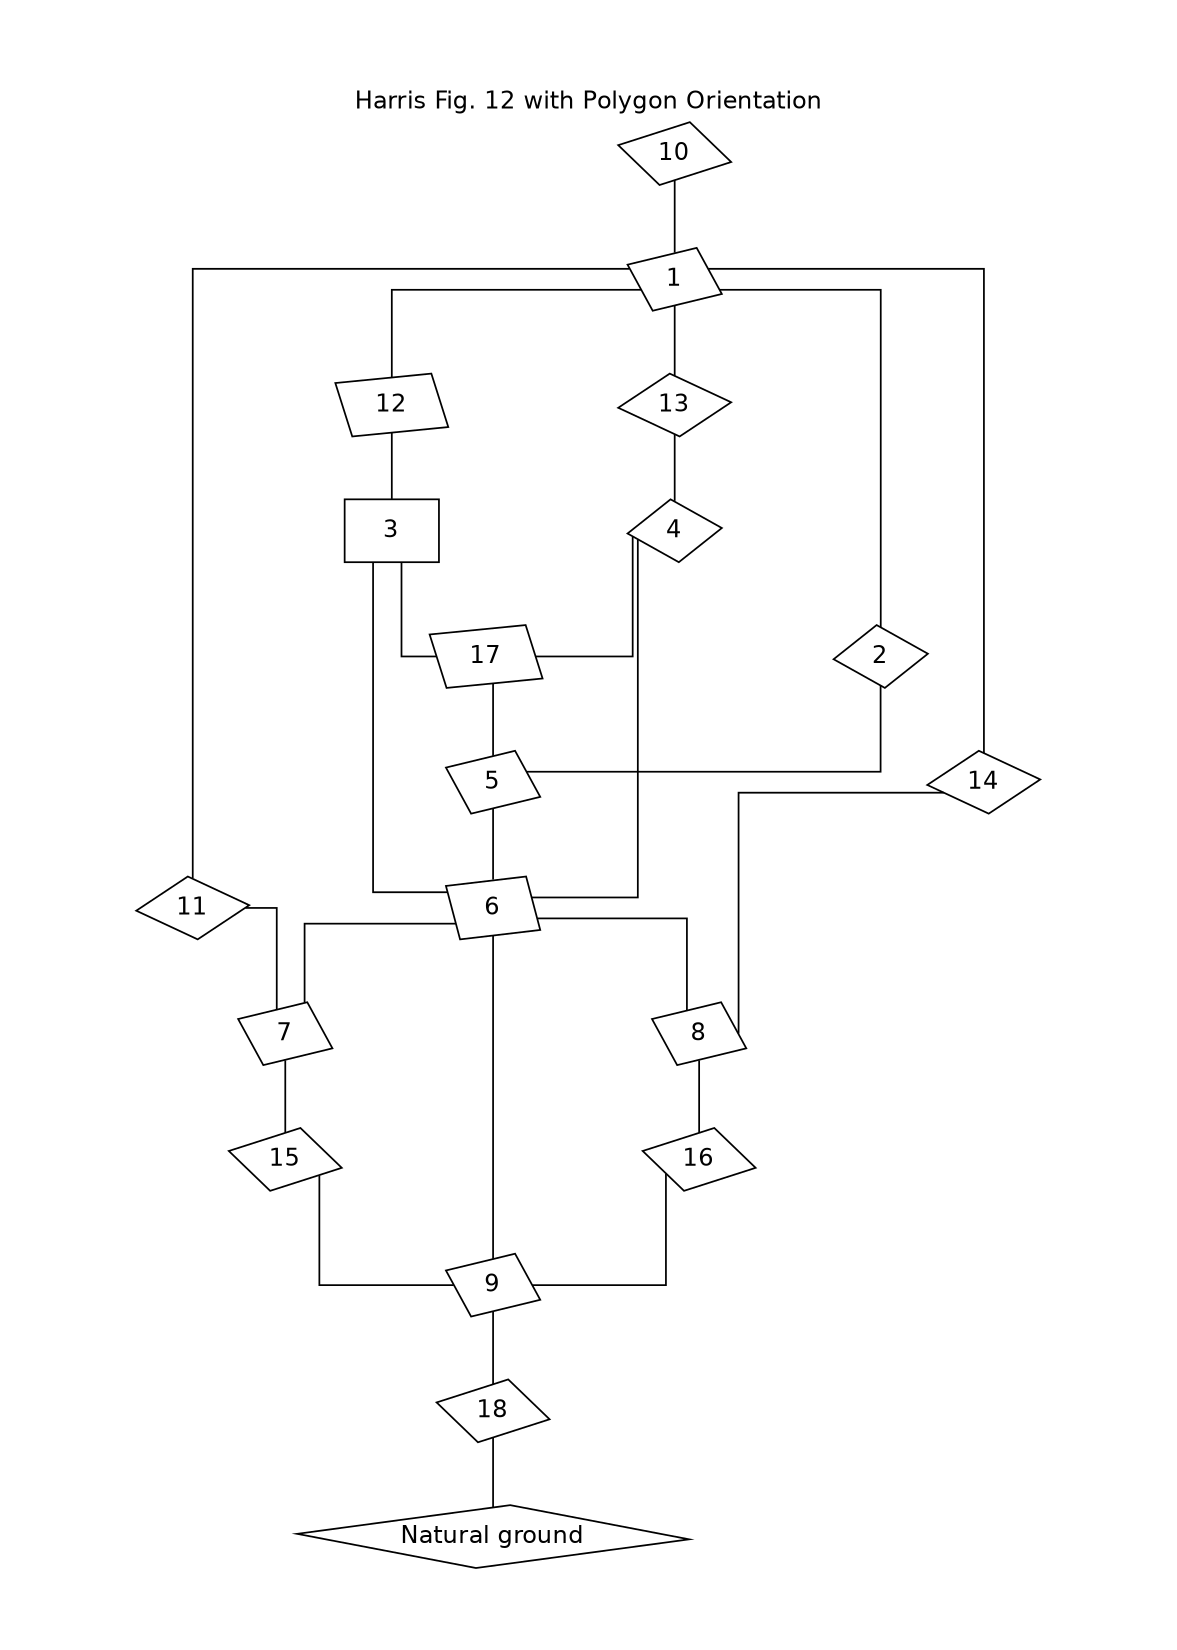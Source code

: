 digraph to_dot {
  style="filled";
  dpi="96";
  margin="0.5,0.5";
  bgcolor="/x11/white";
  fontname="Helvetica";
  fontsize="14.0";
  fontcolor="/x11/black";
  splines="ortho";
  page="7,5";
  size="6,4!";
  ratio="auto";
  URL="http://tsdye.github.io/harris-matrix/";
  label="Harris Fig. 12 with Polygon Orientation";
  labelloc="t";
  "1" [shape="polygon"] [style="filled"] [fontname="Helvetica"] [fontsize="14.0"] [color="/x11/black"] [fillcolor="/x11/white"] [fontcolor="/x11/black"] [penwidth="1.0"] [skew="0.0"] [sides="4"] [orientation="20.0"] [distortion="0.0"] [URL="[[http://harris-matrix.tsdye.com/img/fig12-1.png]]"];
  "2" [shape="polygon"] [style="filled"] [fontname="Helvetica"] [fontsize="14.0"] [color="/x11/black"] [fillcolor="/x11/white"] [fontcolor="/x11/black"] [penwidth="1.0"] [skew="0.0"] [sides="4"] [orientation="50.0"] [distortion="0.0"] [URL="[[http://harris-matrix.tsdye.com/img/fig12-2.png]]"];
  "3" [shape="polygon"] [style="filled"] [fontname="Helvetica"] [fontsize="14.0"] [color="/x11/black"] [fillcolor="/x11/white"] [fontcolor="/x11/black"] [penwidth="1.0"] [skew="0.0"] [sides="4"] [orientation="0.0"] [distortion="0.0"] [URL="[[http://harris-matrix.tsdye.com/img/fig12-3.png]]"];
  "4" [shape="polygon"] [style="filled"] [fontname="Helvetica"] [fontsize="14.0"] [color="/x11/black"] [fillcolor="/x11/white"] [fontcolor="/x11/black"] [penwidth="1.0"] [skew="0.0"] [sides="4"] [orientation="50.0"] [distortion="0.0"] [URL="[[http://harris-matrix.tsdye.com/img/fig12-4.png]]"];
  "5" [shape="polygon"] [style="filled"] [fontname="Helvetica"] [fontsize="14.0"] [color="/x11/black"] [fillcolor="/x11/white"] [fontcolor="/x11/black"] [penwidth="1.0"] [skew="0.0"] [sides="4"] [orientation="20.0"] [distortion="0.0"] [URL="[[http://harris-matrix.tsdye.com/img/fig12-5.png]]"];
  "6" [shape="polygon"] [style="filled"] [fontname="Helvetica"] [fontsize="14.0"] [color="/x11/black"] [fillcolor="/x11/white"] [fontcolor="/x11/black"] [penwidth="1.0"] [skew="0.0"] [sides="4"] [orientation="10.0"] [distortion="0.0"] [URL="[[http://harris-matrix.tsdye.com/img/fig12-6.png]]"];
  "7" [shape="polygon"] [style="filled"] [fontname="Helvetica"] [fontsize="14.0"] [color="/x11/black"] [fillcolor="/x11/white"] [fontcolor="/x11/black"] [penwidth="1.0"] [skew="0.0"] [sides="4"] [orientation="20.0"] [distortion="0.0"] [URL="[[http://harris-matrix.tsdye.com/img/fig12-7.png]]"];
  "8" [shape="polygon"] [style="filled"] [fontname="Helvetica"] [fontsize="14.0"] [color="/x11/black"] [fillcolor="/x11/white"] [fontcolor="/x11/black"] [penwidth="1.0"] [skew="0.0"] [sides="4"] [orientation="20.0"] [distortion="0.0"] [URL="[[http://harris-matrix.tsdye.com/img/fig12-8.png]]"];
  "9" [shape="polygon"] [style="filled"] [fontname="Helvetica"] [fontsize="14.0"] [color="/x11/black"] [fillcolor="/x11/white"] [fontcolor="/x11/black"] [penwidth="1.0"] [skew="0.0"] [sides="4"] [orientation="20.0"] [distortion="0.0"] [URL="[[http://harris-matrix.tsdye.com/img/fig12-9.png]]"];
  "Natural ground" [shape="polygon"] [style="filled"] [fontname="Helvetica"] [fontsize="14.0"] [color="/x11/black"] [fillcolor="/x11/white"] [fontcolor="/x11/black"] [penwidth="1.0"] [skew="0.0"] [sides="4"] [orientation="40.0"] [distortion="0.0"] [URL="[[http://harris-matrix.tsdye.com/img/fig12-natural-ground.png]]"];
  "10" [shape="polygon"] [style="filled"] [fontname="Helvetica"] [fontsize="14.0"] [color="/x11/black"] [fillcolor="/x11/white"] [fontcolor="/x11/black"] [penwidth="1.0"] [skew="0.0"] [sides="4"] [orientation="30.000002"] [distortion="0.0"] [URL="http://tsdye.github.io/harris-matrix/"];
  "11" [shape="polygon"] [style="filled"] [fontname="Helvetica"] [fontsize="14.0"] [color="/x11/black"] [fillcolor="/x11/white"] [fontcolor="/x11/black"] [penwidth="1.0"] [skew="0.0"] [sides="4"] [orientation="50.0"] [distortion="0.0"] [URL="http://tsdye.github.io/harris-matrix/"];
  "12" [shape="polygon"] [style="filled"] [fontname="Helvetica"] [fontsize="14.0"] [color="/x11/black"] [fillcolor="/x11/white"] [fontcolor="/x11/black"] [penwidth="1.0"] [skew="0.0"] [sides="4"] [orientation="10.0"] [distortion="0.0"] [URL="http://tsdye.github.io/harris-matrix/"];
  "13" [shape="polygon"] [style="filled"] [fontname="Helvetica"] [fontsize="14.0"] [color="/x11/black"] [fillcolor="/x11/white"] [fontcolor="/x11/black"] [penwidth="1.0"] [skew="0.0"] [sides="4"] [orientation="50.0"] [distortion="0.0"] [URL="http://tsdye.github.io/harris-matrix/"];
  "14" [shape="polygon"] [style="filled"] [fontname="Helvetica"] [fontsize="14.0"] [color="/x11/black"] [fillcolor="/x11/white"] [fontcolor="/x11/black"] [penwidth="1.0"] [skew="0.0"] [sides="4"] [orientation="50.0"] [distortion="0.0"] [URL="http://tsdye.github.io/harris-matrix/"];
  "15" [shape="polygon"] [style="filled"] [fontname="Helvetica"] [fontsize="14.0"] [color="/x11/black"] [fillcolor="/x11/white"] [fontcolor="/x11/black"] [penwidth="1.0"] [skew="0.0"] [sides="4"] [orientation="30.000002"] [distortion="0.0"] [URL="http://tsdye.github.io/harris-matrix/"];
  "16" [shape="polygon"] [style="filled"] [fontname="Helvetica"] [fontsize="14.0"] [color="/x11/black"] [fillcolor="/x11/white"] [fontcolor="/x11/black"] [penwidth="1.0"] [skew="0.0"] [sides="4"] [orientation="30.000002"] [distortion="0.0"] [URL="http://tsdye.github.io/harris-matrix/"];
  "17" [shape="polygon"] [style="filled"] [fontname="Helvetica"] [fontsize="14.0"] [color="/x11/black"] [fillcolor="/x11/white"] [fontcolor="/x11/black"] [penwidth="1.0"] [skew="0.0"] [sides="4"] [orientation="10.0"] [distortion="0.0"] [URL="http://tsdye.github.io/harris-matrix/"];
  "18" [shape="polygon"] [style="filled"] [fontname="Helvetica"] [fontsize="14.0"] [color="/x11/black"] [fillcolor="/x11/white"] [fontcolor="/x11/black"] [penwidth="1.0"] [skew="0.0"] [sides="4"] [orientation="30.000002"] [distortion="0.0"] [URL="http://tsdye.github.io/harris-matrix/"];
 "1" -> "2"  [style="solid"] [arrowhead="none"] [color="/x11/black"] [fontname="Helvetica"] [fontsize="14.0"] [fontcolor="/x11/black"] [penwidth="1.0"] [URL="http://tsdye.github.io/harris-matrix/"];
 "1" -> "11"  [style="solid"] [arrowhead="none"] [color="/x11/black"] [fontname="Helvetica"] [fontsize="14.0"] [fontcolor="/x11/black"] [penwidth="1.0"] [URL="http://tsdye.github.io/harris-matrix/"];
 "1" -> "12"  [style="solid"] [arrowhead="none"] [color="/x11/black"] [fontname="Helvetica"] [fontsize="14.0"] [fontcolor="/x11/black"] [penwidth="1.0"] [URL="http://tsdye.github.io/harris-matrix/"];
 "1" -> "13"  [style="solid"] [arrowhead="none"] [color="/x11/black"] [fontname="Helvetica"] [fontsize="14.0"] [fontcolor="/x11/black"] [penwidth="1.0"] [URL="http://tsdye.github.io/harris-matrix/"];
 "1" -> "14"  [style="solid"] [arrowhead="none"] [color="/x11/black"] [fontname="Helvetica"] [fontsize="14.0"] [fontcolor="/x11/black"] [penwidth="1.0"] [URL="http://tsdye.github.io/harris-matrix/"];
 "2" -> "5"  [style="solid"] [arrowhead="none"] [color="/x11/black"] [fontname="Helvetica"] [fontsize="14.0"] [fontcolor="/x11/black"] [penwidth="1.0"] [URL="http://tsdye.github.io/harris-matrix/"];
 "3" -> "6"  [style="solid"] [arrowhead="none"] [color="/x11/black"] [fontname="Helvetica"] [fontsize="14.0"] [fontcolor="/x11/black"] [penwidth="1.0"] [URL="http://tsdye.github.io/harris-matrix/"];
 "3" -> "17"  [style="solid"] [arrowhead="none"] [color="/x11/black"] [fontname="Helvetica"] [fontsize="14.0"] [fontcolor="/x11/black"] [penwidth="1.0"] [URL="http://tsdye.github.io/harris-matrix/"];
 "4" -> "6"  [style="solid"] [arrowhead="none"] [color="/x11/black"] [fontname="Helvetica"] [fontsize="14.0"] [fontcolor="/x11/black"] [penwidth="1.0"] [URL="http://tsdye.github.io/harris-matrix/"];
 "4" -> "17"  [style="solid"] [arrowhead="none"] [color="/x11/black"] [fontname="Helvetica"] [fontsize="14.0"] [fontcolor="/x11/black"] [penwidth="1.0"] [URL="http://tsdye.github.io/harris-matrix/"];
 "5" -> "6"  [style="solid"] [arrowhead="none"] [color="/x11/black"] [fontname="Helvetica"] [fontsize="14.0"] [fontcolor="/x11/black"] [penwidth="1.0"] [URL="http://tsdye.github.io/harris-matrix/"];
 "6" -> "7"  [style="solid"] [arrowhead="none"] [color="/x11/black"] [fontname="Helvetica"] [fontsize="14.0"] [fontcolor="/x11/black"] [penwidth="1.0"] [URL="http://tsdye.github.io/harris-matrix/"];
 "6" -> "8"  [style="solid"] [arrowhead="none"] [color="/x11/black"] [fontname="Helvetica"] [fontsize="14.0"] [fontcolor="/x11/black"] [penwidth="1.0"] [URL="http://tsdye.github.io/harris-matrix/"];
 "6" -> "9"  [style="solid"] [arrowhead="none"] [color="/x11/black"] [fontname="Helvetica"] [fontsize="14.0"] [fontcolor="/x11/black"] [penwidth="1.0"] [URL="http://tsdye.github.io/harris-matrix/"];
 "7" -> "15"  [style="solid"] [arrowhead="none"] [color="/x11/black"] [fontname="Helvetica"] [fontsize="14.0"] [fontcolor="/x11/black"] [penwidth="1.0"] [URL="http://tsdye.github.io/harris-matrix/"];
 "8" -> "16"  [style="solid"] [arrowhead="none"] [color="/x11/black"] [fontname="Helvetica"] [fontsize="14.0"] [fontcolor="/x11/black"] [penwidth="1.0"] [URL="http://tsdye.github.io/harris-matrix/"];
 "9" -> "18"  [style="solid"] [arrowhead="none"] [color="/x11/black"] [fontname="Helvetica"] [fontsize="14.0"] [fontcolor="/x11/black"] [penwidth="1.0"] [URL="http://tsdye.github.io/harris-matrix/"];
 "10" -> "1"  [style="solid"] [arrowhead="none"] [color="/x11/black"] [fontname="Helvetica"] [fontsize="14.0"] [fontcolor="/x11/black"] [penwidth="1.0"] [URL="http://tsdye.github.io/harris-matrix/"];
 "11" -> "7"  [style="solid"] [arrowhead="none"] [color="/x11/black"] [fontname="Helvetica"] [fontsize="14.0"] [fontcolor="/x11/black"] [penwidth="1.0"] [URL="http://tsdye.github.io/harris-matrix/"];
 "12" -> "3"  [style="solid"] [arrowhead="none"] [color="/x11/black"] [fontname="Helvetica"] [fontsize="14.0"] [fontcolor="/x11/black"] [penwidth="1.0"] [URL="http://tsdye.github.io/harris-matrix/"];
 "13" -> "4"  [style="solid"] [arrowhead="none"] [color="/x11/black"] [fontname="Helvetica"] [fontsize="14.0"] [fontcolor="/x11/black"] [penwidth="1.0"] [URL="http://tsdye.github.io/harris-matrix/"];
 "14" -> "8"  [style="solid"] [arrowhead="none"] [color="/x11/black"] [fontname="Helvetica"] [fontsize="14.0"] [fontcolor="/x11/black"] [penwidth="1.0"] [URL="http://tsdye.github.io/harris-matrix/"];
 "15" -> "9"  [style="solid"] [arrowhead="none"] [color="/x11/black"] [fontname="Helvetica"] [fontsize="14.0"] [fontcolor="/x11/black"] [penwidth="1.0"] [URL="http://tsdye.github.io/harris-matrix/"];
 "16" -> "9"  [style="solid"] [arrowhead="none"] [color="/x11/black"] [fontname="Helvetica"] [fontsize="14.0"] [fontcolor="/x11/black"] [penwidth="1.0"] [URL="http://tsdye.github.io/harris-matrix/"];
 "17" -> "5"  [style="solid"] [arrowhead="none"] [color="/x11/black"] [fontname="Helvetica"] [fontsize="14.0"] [fontcolor="/x11/black"] [penwidth="1.0"] [URL="http://tsdye.github.io/harris-matrix/"];
 "18" -> "Natural ground"  [style="solid"] [arrowhead="none"] [color="/x11/black"] [fontname="Helvetica"] [fontsize="14.0"] [fontcolor="/x11/black"] [penwidth="1.0"] [URL="http://tsdye.github.io/harris-matrix/"];
}
